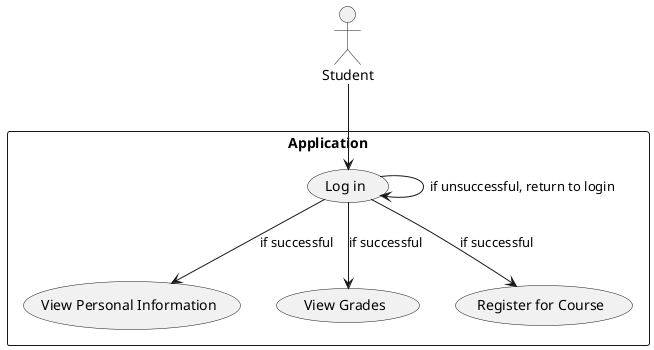 @startuml

actor Student

rectangle Application {
    usecase "Log in" as UC_Login
    usecase "View Personal Information" as UC_ViewInfo
    usecase "View Grades" as UC_ViewGrades
    usecase "Register for Course" as UC_RegisterCourse
}

Student --> UC_Login
UC_Login --> UC_ViewInfo : "if successful"
UC_Login --> UC_ViewGrades : "if successful"
UC_Login --> UC_RegisterCourse : "if successful"
UC_Login --> UC_Login : "if unsuccessful, return to login"

@enduml
